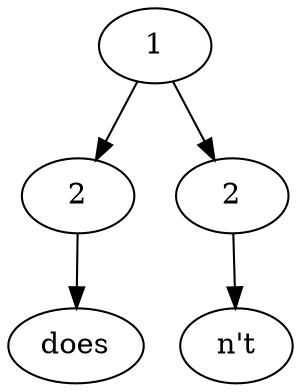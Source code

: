 digraph G{Node0 [label="1"]
Node0 -> Node1
Node0 -> Node3
Node1 [label="2"]
Node1 -> Node2
Node3 [label="2"]
Node3 -> Node4
Node2 [label="does"]
Node4 [label="n't"]
}